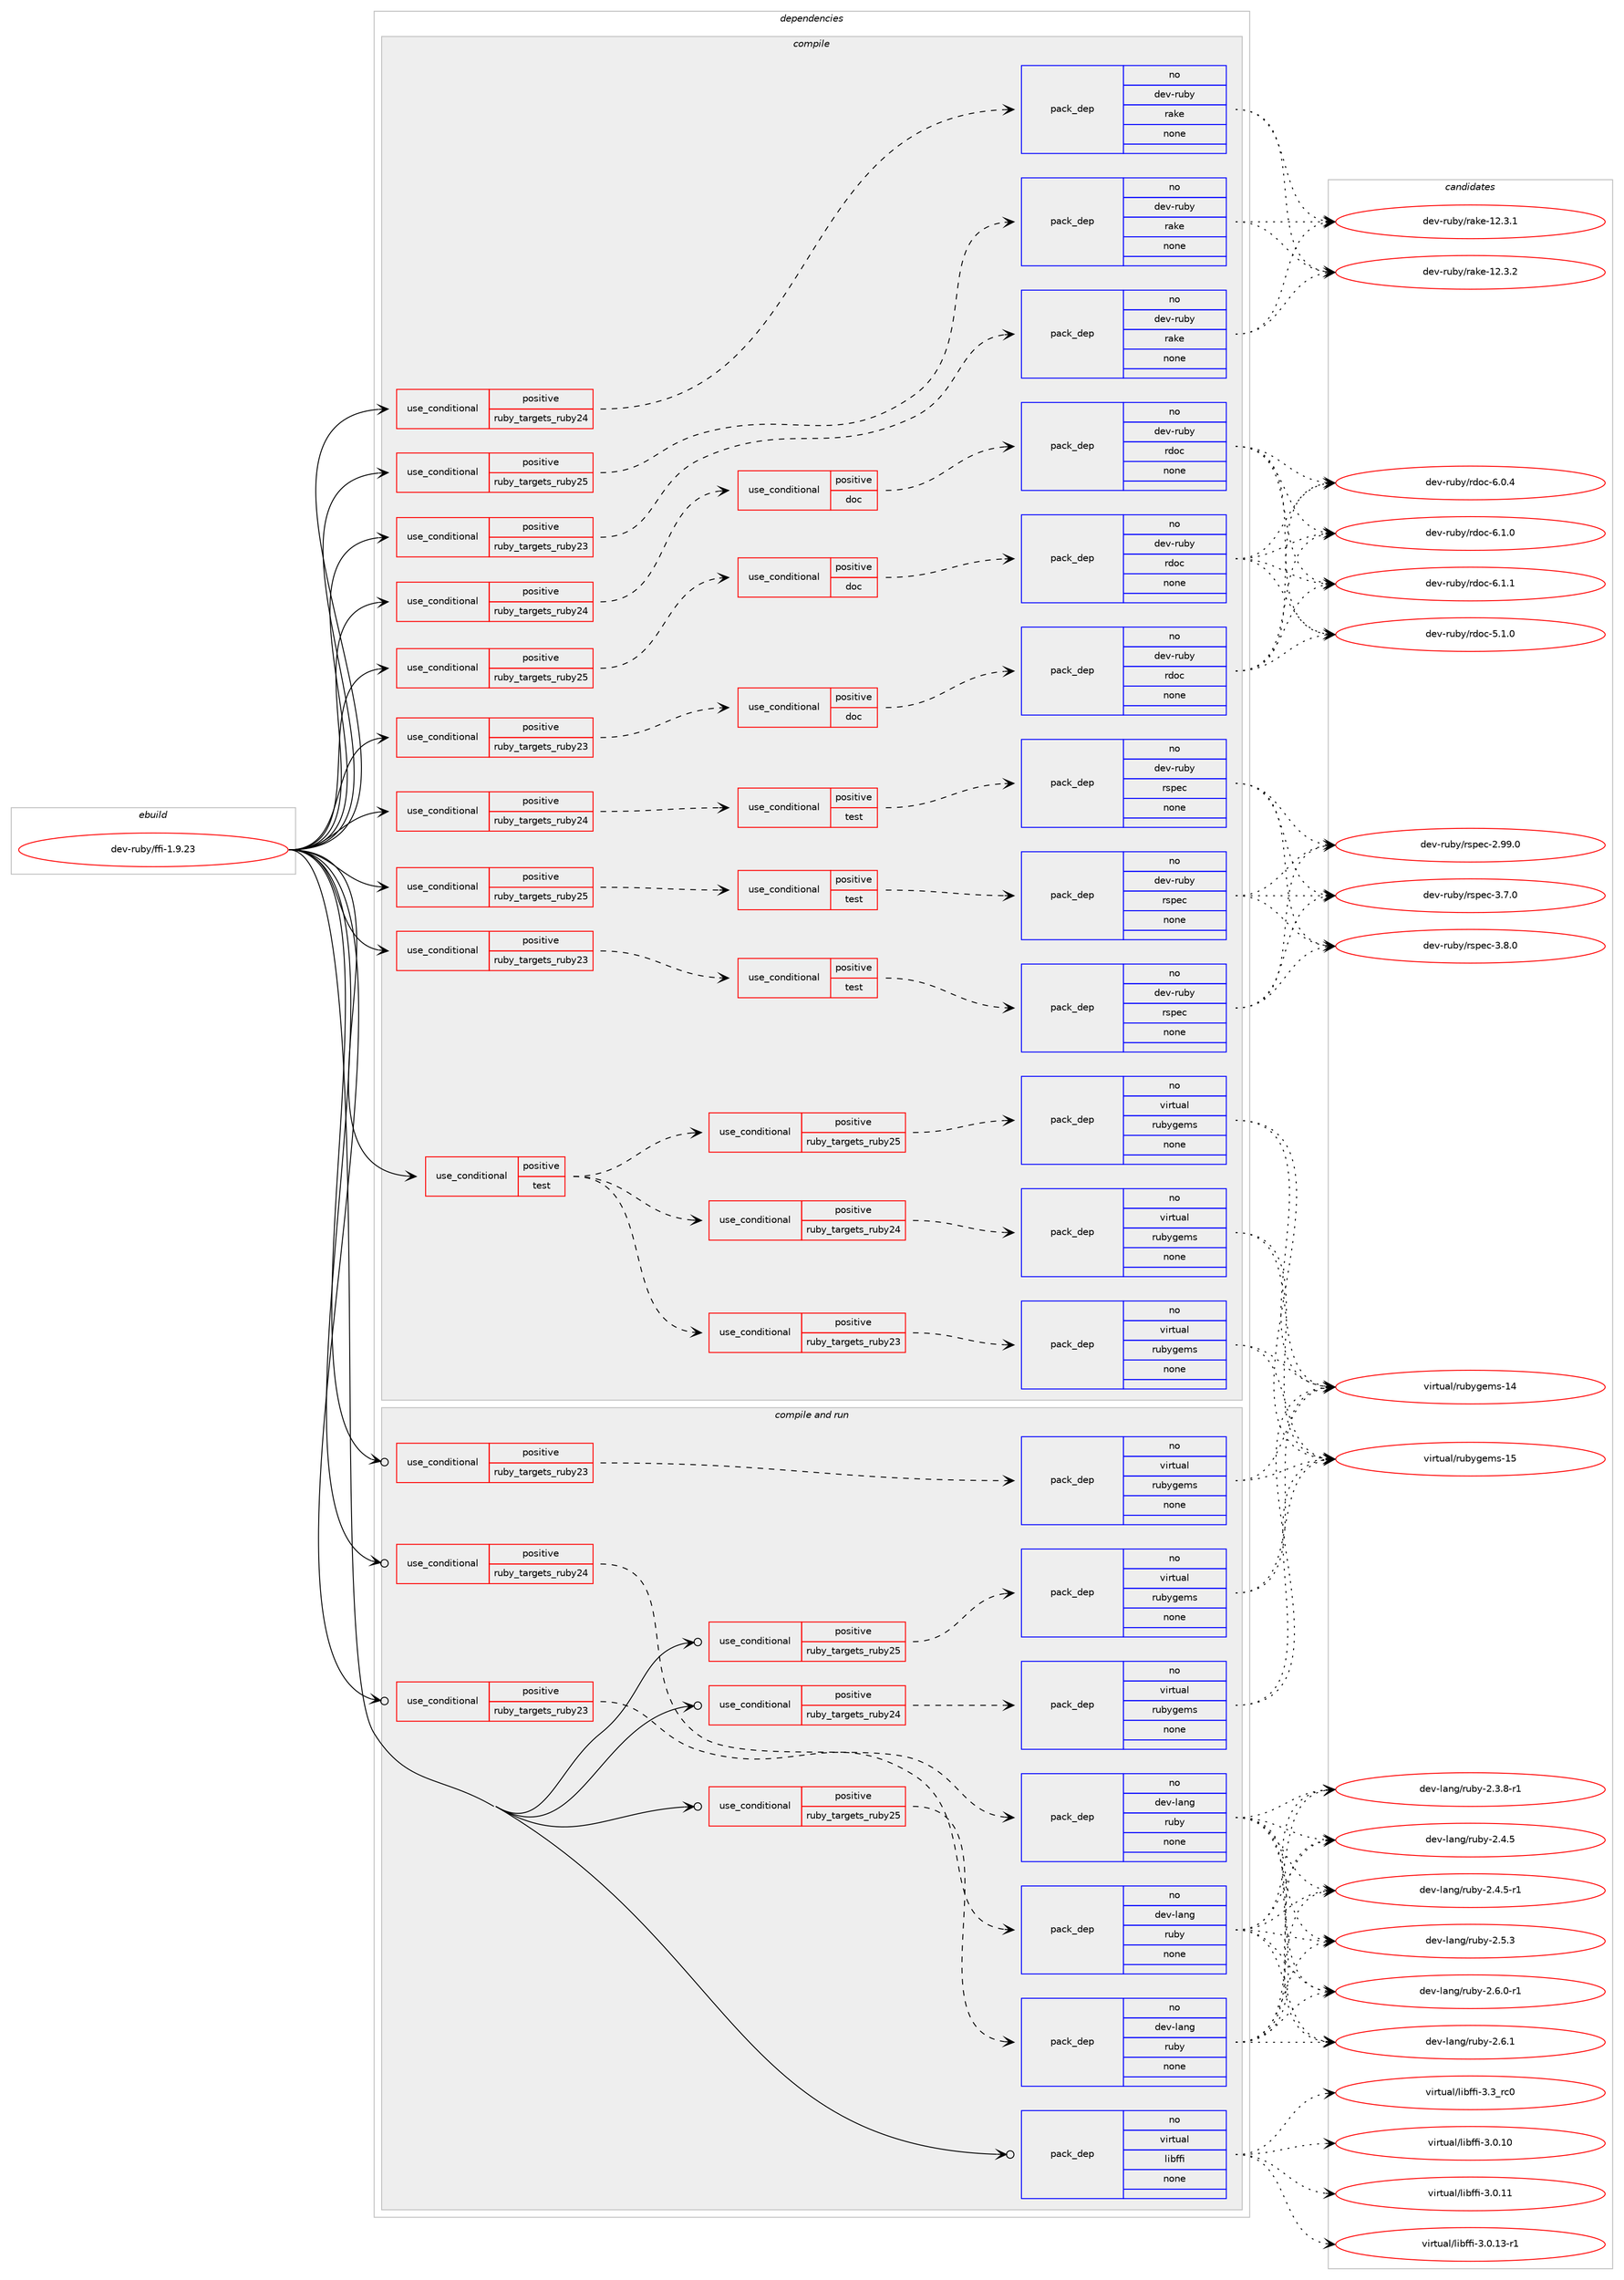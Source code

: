 digraph prolog {

# *************
# Graph options
# *************

newrank=true;
concentrate=true;
compound=true;
graph [rankdir=LR,fontname=Helvetica,fontsize=10,ranksep=1.5];#, ranksep=2.5, nodesep=0.2];
edge  [arrowhead=vee];
node  [fontname=Helvetica,fontsize=10];

# **********
# The ebuild
# **********

subgraph cluster_leftcol {
color=gray;
rank=same;
label=<<i>ebuild</i>>;
id [label="dev-ruby/ffi-1.9.23", color=red, width=4, href="../dev-ruby/ffi-1.9.23.svg"];
}

# ****************
# The dependencies
# ****************

subgraph cluster_midcol {
color=gray;
label=<<i>dependencies</i>>;
subgraph cluster_compile {
fillcolor="#eeeeee";
style=filled;
label=<<i>compile</i>>;
subgraph cond400277 {
dependency1494249 [label=<<TABLE BORDER="0" CELLBORDER="1" CELLSPACING="0" CELLPADDING="4"><TR><TD ROWSPAN="3" CELLPADDING="10">use_conditional</TD></TR><TR><TD>positive</TD></TR><TR><TD>ruby_targets_ruby23</TD></TR></TABLE>>, shape=none, color=red];
subgraph cond400278 {
dependency1494250 [label=<<TABLE BORDER="0" CELLBORDER="1" CELLSPACING="0" CELLPADDING="4"><TR><TD ROWSPAN="3" CELLPADDING="10">use_conditional</TD></TR><TR><TD>positive</TD></TR><TR><TD>doc</TD></TR></TABLE>>, shape=none, color=red];
subgraph pack1070527 {
dependency1494251 [label=<<TABLE BORDER="0" CELLBORDER="1" CELLSPACING="0" CELLPADDING="4" WIDTH="220"><TR><TD ROWSPAN="6" CELLPADDING="30">pack_dep</TD></TR><TR><TD WIDTH="110">no</TD></TR><TR><TD>dev-ruby</TD></TR><TR><TD>rdoc</TD></TR><TR><TD>none</TD></TR><TR><TD></TD></TR></TABLE>>, shape=none, color=blue];
}
dependency1494250:e -> dependency1494251:w [weight=20,style="dashed",arrowhead="vee"];
}
dependency1494249:e -> dependency1494250:w [weight=20,style="dashed",arrowhead="vee"];
}
id:e -> dependency1494249:w [weight=20,style="solid",arrowhead="vee"];
subgraph cond400279 {
dependency1494252 [label=<<TABLE BORDER="0" CELLBORDER="1" CELLSPACING="0" CELLPADDING="4"><TR><TD ROWSPAN="3" CELLPADDING="10">use_conditional</TD></TR><TR><TD>positive</TD></TR><TR><TD>ruby_targets_ruby23</TD></TR></TABLE>>, shape=none, color=red];
subgraph cond400280 {
dependency1494253 [label=<<TABLE BORDER="0" CELLBORDER="1" CELLSPACING="0" CELLPADDING="4"><TR><TD ROWSPAN="3" CELLPADDING="10">use_conditional</TD></TR><TR><TD>positive</TD></TR><TR><TD>test</TD></TR></TABLE>>, shape=none, color=red];
subgraph pack1070528 {
dependency1494254 [label=<<TABLE BORDER="0" CELLBORDER="1" CELLSPACING="0" CELLPADDING="4" WIDTH="220"><TR><TD ROWSPAN="6" CELLPADDING="30">pack_dep</TD></TR><TR><TD WIDTH="110">no</TD></TR><TR><TD>dev-ruby</TD></TR><TR><TD>rspec</TD></TR><TR><TD>none</TD></TR><TR><TD></TD></TR></TABLE>>, shape=none, color=blue];
}
dependency1494253:e -> dependency1494254:w [weight=20,style="dashed",arrowhead="vee"];
}
dependency1494252:e -> dependency1494253:w [weight=20,style="dashed",arrowhead="vee"];
}
id:e -> dependency1494252:w [weight=20,style="solid",arrowhead="vee"];
subgraph cond400281 {
dependency1494255 [label=<<TABLE BORDER="0" CELLBORDER="1" CELLSPACING="0" CELLPADDING="4"><TR><TD ROWSPAN="3" CELLPADDING="10">use_conditional</TD></TR><TR><TD>positive</TD></TR><TR><TD>ruby_targets_ruby23</TD></TR></TABLE>>, shape=none, color=red];
subgraph pack1070529 {
dependency1494256 [label=<<TABLE BORDER="0" CELLBORDER="1" CELLSPACING="0" CELLPADDING="4" WIDTH="220"><TR><TD ROWSPAN="6" CELLPADDING="30">pack_dep</TD></TR><TR><TD WIDTH="110">no</TD></TR><TR><TD>dev-ruby</TD></TR><TR><TD>rake</TD></TR><TR><TD>none</TD></TR><TR><TD></TD></TR></TABLE>>, shape=none, color=blue];
}
dependency1494255:e -> dependency1494256:w [weight=20,style="dashed",arrowhead="vee"];
}
id:e -> dependency1494255:w [weight=20,style="solid",arrowhead="vee"];
subgraph cond400282 {
dependency1494257 [label=<<TABLE BORDER="0" CELLBORDER="1" CELLSPACING="0" CELLPADDING="4"><TR><TD ROWSPAN="3" CELLPADDING="10">use_conditional</TD></TR><TR><TD>positive</TD></TR><TR><TD>ruby_targets_ruby24</TD></TR></TABLE>>, shape=none, color=red];
subgraph cond400283 {
dependency1494258 [label=<<TABLE BORDER="0" CELLBORDER="1" CELLSPACING="0" CELLPADDING="4"><TR><TD ROWSPAN="3" CELLPADDING="10">use_conditional</TD></TR><TR><TD>positive</TD></TR><TR><TD>doc</TD></TR></TABLE>>, shape=none, color=red];
subgraph pack1070530 {
dependency1494259 [label=<<TABLE BORDER="0" CELLBORDER="1" CELLSPACING="0" CELLPADDING="4" WIDTH="220"><TR><TD ROWSPAN="6" CELLPADDING="30">pack_dep</TD></TR><TR><TD WIDTH="110">no</TD></TR><TR><TD>dev-ruby</TD></TR><TR><TD>rdoc</TD></TR><TR><TD>none</TD></TR><TR><TD></TD></TR></TABLE>>, shape=none, color=blue];
}
dependency1494258:e -> dependency1494259:w [weight=20,style="dashed",arrowhead="vee"];
}
dependency1494257:e -> dependency1494258:w [weight=20,style="dashed",arrowhead="vee"];
}
id:e -> dependency1494257:w [weight=20,style="solid",arrowhead="vee"];
subgraph cond400284 {
dependency1494260 [label=<<TABLE BORDER="0" CELLBORDER="1" CELLSPACING="0" CELLPADDING="4"><TR><TD ROWSPAN="3" CELLPADDING="10">use_conditional</TD></TR><TR><TD>positive</TD></TR><TR><TD>ruby_targets_ruby24</TD></TR></TABLE>>, shape=none, color=red];
subgraph cond400285 {
dependency1494261 [label=<<TABLE BORDER="0" CELLBORDER="1" CELLSPACING="0" CELLPADDING="4"><TR><TD ROWSPAN="3" CELLPADDING="10">use_conditional</TD></TR><TR><TD>positive</TD></TR><TR><TD>test</TD></TR></TABLE>>, shape=none, color=red];
subgraph pack1070531 {
dependency1494262 [label=<<TABLE BORDER="0" CELLBORDER="1" CELLSPACING="0" CELLPADDING="4" WIDTH="220"><TR><TD ROWSPAN="6" CELLPADDING="30">pack_dep</TD></TR><TR><TD WIDTH="110">no</TD></TR><TR><TD>dev-ruby</TD></TR><TR><TD>rspec</TD></TR><TR><TD>none</TD></TR><TR><TD></TD></TR></TABLE>>, shape=none, color=blue];
}
dependency1494261:e -> dependency1494262:w [weight=20,style="dashed",arrowhead="vee"];
}
dependency1494260:e -> dependency1494261:w [weight=20,style="dashed",arrowhead="vee"];
}
id:e -> dependency1494260:w [weight=20,style="solid",arrowhead="vee"];
subgraph cond400286 {
dependency1494263 [label=<<TABLE BORDER="0" CELLBORDER="1" CELLSPACING="0" CELLPADDING="4"><TR><TD ROWSPAN="3" CELLPADDING="10">use_conditional</TD></TR><TR><TD>positive</TD></TR><TR><TD>ruby_targets_ruby24</TD></TR></TABLE>>, shape=none, color=red];
subgraph pack1070532 {
dependency1494264 [label=<<TABLE BORDER="0" CELLBORDER="1" CELLSPACING="0" CELLPADDING="4" WIDTH="220"><TR><TD ROWSPAN="6" CELLPADDING="30">pack_dep</TD></TR><TR><TD WIDTH="110">no</TD></TR><TR><TD>dev-ruby</TD></TR><TR><TD>rake</TD></TR><TR><TD>none</TD></TR><TR><TD></TD></TR></TABLE>>, shape=none, color=blue];
}
dependency1494263:e -> dependency1494264:w [weight=20,style="dashed",arrowhead="vee"];
}
id:e -> dependency1494263:w [weight=20,style="solid",arrowhead="vee"];
subgraph cond400287 {
dependency1494265 [label=<<TABLE BORDER="0" CELLBORDER="1" CELLSPACING="0" CELLPADDING="4"><TR><TD ROWSPAN="3" CELLPADDING="10">use_conditional</TD></TR><TR><TD>positive</TD></TR><TR><TD>ruby_targets_ruby25</TD></TR></TABLE>>, shape=none, color=red];
subgraph cond400288 {
dependency1494266 [label=<<TABLE BORDER="0" CELLBORDER="1" CELLSPACING="0" CELLPADDING="4"><TR><TD ROWSPAN="3" CELLPADDING="10">use_conditional</TD></TR><TR><TD>positive</TD></TR><TR><TD>doc</TD></TR></TABLE>>, shape=none, color=red];
subgraph pack1070533 {
dependency1494267 [label=<<TABLE BORDER="0" CELLBORDER="1" CELLSPACING="0" CELLPADDING="4" WIDTH="220"><TR><TD ROWSPAN="6" CELLPADDING="30">pack_dep</TD></TR><TR><TD WIDTH="110">no</TD></TR><TR><TD>dev-ruby</TD></TR><TR><TD>rdoc</TD></TR><TR><TD>none</TD></TR><TR><TD></TD></TR></TABLE>>, shape=none, color=blue];
}
dependency1494266:e -> dependency1494267:w [weight=20,style="dashed",arrowhead="vee"];
}
dependency1494265:e -> dependency1494266:w [weight=20,style="dashed",arrowhead="vee"];
}
id:e -> dependency1494265:w [weight=20,style="solid",arrowhead="vee"];
subgraph cond400289 {
dependency1494268 [label=<<TABLE BORDER="0" CELLBORDER="1" CELLSPACING="0" CELLPADDING="4"><TR><TD ROWSPAN="3" CELLPADDING="10">use_conditional</TD></TR><TR><TD>positive</TD></TR><TR><TD>ruby_targets_ruby25</TD></TR></TABLE>>, shape=none, color=red];
subgraph cond400290 {
dependency1494269 [label=<<TABLE BORDER="0" CELLBORDER="1" CELLSPACING="0" CELLPADDING="4"><TR><TD ROWSPAN="3" CELLPADDING="10">use_conditional</TD></TR><TR><TD>positive</TD></TR><TR><TD>test</TD></TR></TABLE>>, shape=none, color=red];
subgraph pack1070534 {
dependency1494270 [label=<<TABLE BORDER="0" CELLBORDER="1" CELLSPACING="0" CELLPADDING="4" WIDTH="220"><TR><TD ROWSPAN="6" CELLPADDING="30">pack_dep</TD></TR><TR><TD WIDTH="110">no</TD></TR><TR><TD>dev-ruby</TD></TR><TR><TD>rspec</TD></TR><TR><TD>none</TD></TR><TR><TD></TD></TR></TABLE>>, shape=none, color=blue];
}
dependency1494269:e -> dependency1494270:w [weight=20,style="dashed",arrowhead="vee"];
}
dependency1494268:e -> dependency1494269:w [weight=20,style="dashed",arrowhead="vee"];
}
id:e -> dependency1494268:w [weight=20,style="solid",arrowhead="vee"];
subgraph cond400291 {
dependency1494271 [label=<<TABLE BORDER="0" CELLBORDER="1" CELLSPACING="0" CELLPADDING="4"><TR><TD ROWSPAN="3" CELLPADDING="10">use_conditional</TD></TR><TR><TD>positive</TD></TR><TR><TD>ruby_targets_ruby25</TD></TR></TABLE>>, shape=none, color=red];
subgraph pack1070535 {
dependency1494272 [label=<<TABLE BORDER="0" CELLBORDER="1" CELLSPACING="0" CELLPADDING="4" WIDTH="220"><TR><TD ROWSPAN="6" CELLPADDING="30">pack_dep</TD></TR><TR><TD WIDTH="110">no</TD></TR><TR><TD>dev-ruby</TD></TR><TR><TD>rake</TD></TR><TR><TD>none</TD></TR><TR><TD></TD></TR></TABLE>>, shape=none, color=blue];
}
dependency1494271:e -> dependency1494272:w [weight=20,style="dashed",arrowhead="vee"];
}
id:e -> dependency1494271:w [weight=20,style="solid",arrowhead="vee"];
subgraph cond400292 {
dependency1494273 [label=<<TABLE BORDER="0" CELLBORDER="1" CELLSPACING="0" CELLPADDING="4"><TR><TD ROWSPAN="3" CELLPADDING="10">use_conditional</TD></TR><TR><TD>positive</TD></TR><TR><TD>test</TD></TR></TABLE>>, shape=none, color=red];
subgraph cond400293 {
dependency1494274 [label=<<TABLE BORDER="0" CELLBORDER="1" CELLSPACING="0" CELLPADDING="4"><TR><TD ROWSPAN="3" CELLPADDING="10">use_conditional</TD></TR><TR><TD>positive</TD></TR><TR><TD>ruby_targets_ruby23</TD></TR></TABLE>>, shape=none, color=red];
subgraph pack1070536 {
dependency1494275 [label=<<TABLE BORDER="0" CELLBORDER="1" CELLSPACING="0" CELLPADDING="4" WIDTH="220"><TR><TD ROWSPAN="6" CELLPADDING="30">pack_dep</TD></TR><TR><TD WIDTH="110">no</TD></TR><TR><TD>virtual</TD></TR><TR><TD>rubygems</TD></TR><TR><TD>none</TD></TR><TR><TD></TD></TR></TABLE>>, shape=none, color=blue];
}
dependency1494274:e -> dependency1494275:w [weight=20,style="dashed",arrowhead="vee"];
}
dependency1494273:e -> dependency1494274:w [weight=20,style="dashed",arrowhead="vee"];
subgraph cond400294 {
dependency1494276 [label=<<TABLE BORDER="0" CELLBORDER="1" CELLSPACING="0" CELLPADDING="4"><TR><TD ROWSPAN="3" CELLPADDING="10">use_conditional</TD></TR><TR><TD>positive</TD></TR><TR><TD>ruby_targets_ruby24</TD></TR></TABLE>>, shape=none, color=red];
subgraph pack1070537 {
dependency1494277 [label=<<TABLE BORDER="0" CELLBORDER="1" CELLSPACING="0" CELLPADDING="4" WIDTH="220"><TR><TD ROWSPAN="6" CELLPADDING="30">pack_dep</TD></TR><TR><TD WIDTH="110">no</TD></TR><TR><TD>virtual</TD></TR><TR><TD>rubygems</TD></TR><TR><TD>none</TD></TR><TR><TD></TD></TR></TABLE>>, shape=none, color=blue];
}
dependency1494276:e -> dependency1494277:w [weight=20,style="dashed",arrowhead="vee"];
}
dependency1494273:e -> dependency1494276:w [weight=20,style="dashed",arrowhead="vee"];
subgraph cond400295 {
dependency1494278 [label=<<TABLE BORDER="0" CELLBORDER="1" CELLSPACING="0" CELLPADDING="4"><TR><TD ROWSPAN="3" CELLPADDING="10">use_conditional</TD></TR><TR><TD>positive</TD></TR><TR><TD>ruby_targets_ruby25</TD></TR></TABLE>>, shape=none, color=red];
subgraph pack1070538 {
dependency1494279 [label=<<TABLE BORDER="0" CELLBORDER="1" CELLSPACING="0" CELLPADDING="4" WIDTH="220"><TR><TD ROWSPAN="6" CELLPADDING="30">pack_dep</TD></TR><TR><TD WIDTH="110">no</TD></TR><TR><TD>virtual</TD></TR><TR><TD>rubygems</TD></TR><TR><TD>none</TD></TR><TR><TD></TD></TR></TABLE>>, shape=none, color=blue];
}
dependency1494278:e -> dependency1494279:w [weight=20,style="dashed",arrowhead="vee"];
}
dependency1494273:e -> dependency1494278:w [weight=20,style="dashed",arrowhead="vee"];
}
id:e -> dependency1494273:w [weight=20,style="solid",arrowhead="vee"];
}
subgraph cluster_compileandrun {
fillcolor="#eeeeee";
style=filled;
label=<<i>compile and run</i>>;
subgraph cond400296 {
dependency1494280 [label=<<TABLE BORDER="0" CELLBORDER="1" CELLSPACING="0" CELLPADDING="4"><TR><TD ROWSPAN="3" CELLPADDING="10">use_conditional</TD></TR><TR><TD>positive</TD></TR><TR><TD>ruby_targets_ruby23</TD></TR></TABLE>>, shape=none, color=red];
subgraph pack1070539 {
dependency1494281 [label=<<TABLE BORDER="0" CELLBORDER="1" CELLSPACING="0" CELLPADDING="4" WIDTH="220"><TR><TD ROWSPAN="6" CELLPADDING="30">pack_dep</TD></TR><TR><TD WIDTH="110">no</TD></TR><TR><TD>dev-lang</TD></TR><TR><TD>ruby</TD></TR><TR><TD>none</TD></TR><TR><TD></TD></TR></TABLE>>, shape=none, color=blue];
}
dependency1494280:e -> dependency1494281:w [weight=20,style="dashed",arrowhead="vee"];
}
id:e -> dependency1494280:w [weight=20,style="solid",arrowhead="odotvee"];
subgraph cond400297 {
dependency1494282 [label=<<TABLE BORDER="0" CELLBORDER="1" CELLSPACING="0" CELLPADDING="4"><TR><TD ROWSPAN="3" CELLPADDING="10">use_conditional</TD></TR><TR><TD>positive</TD></TR><TR><TD>ruby_targets_ruby23</TD></TR></TABLE>>, shape=none, color=red];
subgraph pack1070540 {
dependency1494283 [label=<<TABLE BORDER="0" CELLBORDER="1" CELLSPACING="0" CELLPADDING="4" WIDTH="220"><TR><TD ROWSPAN="6" CELLPADDING="30">pack_dep</TD></TR><TR><TD WIDTH="110">no</TD></TR><TR><TD>virtual</TD></TR><TR><TD>rubygems</TD></TR><TR><TD>none</TD></TR><TR><TD></TD></TR></TABLE>>, shape=none, color=blue];
}
dependency1494282:e -> dependency1494283:w [weight=20,style="dashed",arrowhead="vee"];
}
id:e -> dependency1494282:w [weight=20,style="solid",arrowhead="odotvee"];
subgraph cond400298 {
dependency1494284 [label=<<TABLE BORDER="0" CELLBORDER="1" CELLSPACING="0" CELLPADDING="4"><TR><TD ROWSPAN="3" CELLPADDING="10">use_conditional</TD></TR><TR><TD>positive</TD></TR><TR><TD>ruby_targets_ruby24</TD></TR></TABLE>>, shape=none, color=red];
subgraph pack1070541 {
dependency1494285 [label=<<TABLE BORDER="0" CELLBORDER="1" CELLSPACING="0" CELLPADDING="4" WIDTH="220"><TR><TD ROWSPAN="6" CELLPADDING="30">pack_dep</TD></TR><TR><TD WIDTH="110">no</TD></TR><TR><TD>dev-lang</TD></TR><TR><TD>ruby</TD></TR><TR><TD>none</TD></TR><TR><TD></TD></TR></TABLE>>, shape=none, color=blue];
}
dependency1494284:e -> dependency1494285:w [weight=20,style="dashed",arrowhead="vee"];
}
id:e -> dependency1494284:w [weight=20,style="solid",arrowhead="odotvee"];
subgraph cond400299 {
dependency1494286 [label=<<TABLE BORDER="0" CELLBORDER="1" CELLSPACING="0" CELLPADDING="4"><TR><TD ROWSPAN="3" CELLPADDING="10">use_conditional</TD></TR><TR><TD>positive</TD></TR><TR><TD>ruby_targets_ruby24</TD></TR></TABLE>>, shape=none, color=red];
subgraph pack1070542 {
dependency1494287 [label=<<TABLE BORDER="0" CELLBORDER="1" CELLSPACING="0" CELLPADDING="4" WIDTH="220"><TR><TD ROWSPAN="6" CELLPADDING="30">pack_dep</TD></TR><TR><TD WIDTH="110">no</TD></TR><TR><TD>virtual</TD></TR><TR><TD>rubygems</TD></TR><TR><TD>none</TD></TR><TR><TD></TD></TR></TABLE>>, shape=none, color=blue];
}
dependency1494286:e -> dependency1494287:w [weight=20,style="dashed",arrowhead="vee"];
}
id:e -> dependency1494286:w [weight=20,style="solid",arrowhead="odotvee"];
subgraph cond400300 {
dependency1494288 [label=<<TABLE BORDER="0" CELLBORDER="1" CELLSPACING="0" CELLPADDING="4"><TR><TD ROWSPAN="3" CELLPADDING="10">use_conditional</TD></TR><TR><TD>positive</TD></TR><TR><TD>ruby_targets_ruby25</TD></TR></TABLE>>, shape=none, color=red];
subgraph pack1070543 {
dependency1494289 [label=<<TABLE BORDER="0" CELLBORDER="1" CELLSPACING="0" CELLPADDING="4" WIDTH="220"><TR><TD ROWSPAN="6" CELLPADDING="30">pack_dep</TD></TR><TR><TD WIDTH="110">no</TD></TR><TR><TD>dev-lang</TD></TR><TR><TD>ruby</TD></TR><TR><TD>none</TD></TR><TR><TD></TD></TR></TABLE>>, shape=none, color=blue];
}
dependency1494288:e -> dependency1494289:w [weight=20,style="dashed",arrowhead="vee"];
}
id:e -> dependency1494288:w [weight=20,style="solid",arrowhead="odotvee"];
subgraph cond400301 {
dependency1494290 [label=<<TABLE BORDER="0" CELLBORDER="1" CELLSPACING="0" CELLPADDING="4"><TR><TD ROWSPAN="3" CELLPADDING="10">use_conditional</TD></TR><TR><TD>positive</TD></TR><TR><TD>ruby_targets_ruby25</TD></TR></TABLE>>, shape=none, color=red];
subgraph pack1070544 {
dependency1494291 [label=<<TABLE BORDER="0" CELLBORDER="1" CELLSPACING="0" CELLPADDING="4" WIDTH="220"><TR><TD ROWSPAN="6" CELLPADDING="30">pack_dep</TD></TR><TR><TD WIDTH="110">no</TD></TR><TR><TD>virtual</TD></TR><TR><TD>rubygems</TD></TR><TR><TD>none</TD></TR><TR><TD></TD></TR></TABLE>>, shape=none, color=blue];
}
dependency1494290:e -> dependency1494291:w [weight=20,style="dashed",arrowhead="vee"];
}
id:e -> dependency1494290:w [weight=20,style="solid",arrowhead="odotvee"];
subgraph pack1070545 {
dependency1494292 [label=<<TABLE BORDER="0" CELLBORDER="1" CELLSPACING="0" CELLPADDING="4" WIDTH="220"><TR><TD ROWSPAN="6" CELLPADDING="30">pack_dep</TD></TR><TR><TD WIDTH="110">no</TD></TR><TR><TD>virtual</TD></TR><TR><TD>libffi</TD></TR><TR><TD>none</TD></TR><TR><TD></TD></TR></TABLE>>, shape=none, color=blue];
}
id:e -> dependency1494292:w [weight=20,style="solid",arrowhead="odotvee"];
}
subgraph cluster_run {
fillcolor="#eeeeee";
style=filled;
label=<<i>run</i>>;
}
}

# **************
# The candidates
# **************

subgraph cluster_choices {
rank=same;
color=gray;
label=<<i>candidates</i>>;

subgraph choice1070527 {
color=black;
nodesep=1;
choice10010111845114117981214711410011199455346494648 [label="dev-ruby/rdoc-5.1.0", color=red, width=4,href="../dev-ruby/rdoc-5.1.0.svg"];
choice10010111845114117981214711410011199455446484652 [label="dev-ruby/rdoc-6.0.4", color=red, width=4,href="../dev-ruby/rdoc-6.0.4.svg"];
choice10010111845114117981214711410011199455446494648 [label="dev-ruby/rdoc-6.1.0", color=red, width=4,href="../dev-ruby/rdoc-6.1.0.svg"];
choice10010111845114117981214711410011199455446494649 [label="dev-ruby/rdoc-6.1.1", color=red, width=4,href="../dev-ruby/rdoc-6.1.1.svg"];
dependency1494251:e -> choice10010111845114117981214711410011199455346494648:w [style=dotted,weight="100"];
dependency1494251:e -> choice10010111845114117981214711410011199455446484652:w [style=dotted,weight="100"];
dependency1494251:e -> choice10010111845114117981214711410011199455446494648:w [style=dotted,weight="100"];
dependency1494251:e -> choice10010111845114117981214711410011199455446494649:w [style=dotted,weight="100"];
}
subgraph choice1070528 {
color=black;
nodesep=1;
choice1001011184511411798121471141151121019945504657574648 [label="dev-ruby/rspec-2.99.0", color=red, width=4,href="../dev-ruby/rspec-2.99.0.svg"];
choice10010111845114117981214711411511210199455146554648 [label="dev-ruby/rspec-3.7.0", color=red, width=4,href="../dev-ruby/rspec-3.7.0.svg"];
choice10010111845114117981214711411511210199455146564648 [label="dev-ruby/rspec-3.8.0", color=red, width=4,href="../dev-ruby/rspec-3.8.0.svg"];
dependency1494254:e -> choice1001011184511411798121471141151121019945504657574648:w [style=dotted,weight="100"];
dependency1494254:e -> choice10010111845114117981214711411511210199455146554648:w [style=dotted,weight="100"];
dependency1494254:e -> choice10010111845114117981214711411511210199455146564648:w [style=dotted,weight="100"];
}
subgraph choice1070529 {
color=black;
nodesep=1;
choice1001011184511411798121471149710710145495046514649 [label="dev-ruby/rake-12.3.1", color=red, width=4,href="../dev-ruby/rake-12.3.1.svg"];
choice1001011184511411798121471149710710145495046514650 [label="dev-ruby/rake-12.3.2", color=red, width=4,href="../dev-ruby/rake-12.3.2.svg"];
dependency1494256:e -> choice1001011184511411798121471149710710145495046514649:w [style=dotted,weight="100"];
dependency1494256:e -> choice1001011184511411798121471149710710145495046514650:w [style=dotted,weight="100"];
}
subgraph choice1070530 {
color=black;
nodesep=1;
choice10010111845114117981214711410011199455346494648 [label="dev-ruby/rdoc-5.1.0", color=red, width=4,href="../dev-ruby/rdoc-5.1.0.svg"];
choice10010111845114117981214711410011199455446484652 [label="dev-ruby/rdoc-6.0.4", color=red, width=4,href="../dev-ruby/rdoc-6.0.4.svg"];
choice10010111845114117981214711410011199455446494648 [label="dev-ruby/rdoc-6.1.0", color=red, width=4,href="../dev-ruby/rdoc-6.1.0.svg"];
choice10010111845114117981214711410011199455446494649 [label="dev-ruby/rdoc-6.1.1", color=red, width=4,href="../dev-ruby/rdoc-6.1.1.svg"];
dependency1494259:e -> choice10010111845114117981214711410011199455346494648:w [style=dotted,weight="100"];
dependency1494259:e -> choice10010111845114117981214711410011199455446484652:w [style=dotted,weight="100"];
dependency1494259:e -> choice10010111845114117981214711410011199455446494648:w [style=dotted,weight="100"];
dependency1494259:e -> choice10010111845114117981214711410011199455446494649:w [style=dotted,weight="100"];
}
subgraph choice1070531 {
color=black;
nodesep=1;
choice1001011184511411798121471141151121019945504657574648 [label="dev-ruby/rspec-2.99.0", color=red, width=4,href="../dev-ruby/rspec-2.99.0.svg"];
choice10010111845114117981214711411511210199455146554648 [label="dev-ruby/rspec-3.7.0", color=red, width=4,href="../dev-ruby/rspec-3.7.0.svg"];
choice10010111845114117981214711411511210199455146564648 [label="dev-ruby/rspec-3.8.0", color=red, width=4,href="../dev-ruby/rspec-3.8.0.svg"];
dependency1494262:e -> choice1001011184511411798121471141151121019945504657574648:w [style=dotted,weight="100"];
dependency1494262:e -> choice10010111845114117981214711411511210199455146554648:w [style=dotted,weight="100"];
dependency1494262:e -> choice10010111845114117981214711411511210199455146564648:w [style=dotted,weight="100"];
}
subgraph choice1070532 {
color=black;
nodesep=1;
choice1001011184511411798121471149710710145495046514649 [label="dev-ruby/rake-12.3.1", color=red, width=4,href="../dev-ruby/rake-12.3.1.svg"];
choice1001011184511411798121471149710710145495046514650 [label="dev-ruby/rake-12.3.2", color=red, width=4,href="../dev-ruby/rake-12.3.2.svg"];
dependency1494264:e -> choice1001011184511411798121471149710710145495046514649:w [style=dotted,weight="100"];
dependency1494264:e -> choice1001011184511411798121471149710710145495046514650:w [style=dotted,weight="100"];
}
subgraph choice1070533 {
color=black;
nodesep=1;
choice10010111845114117981214711410011199455346494648 [label="dev-ruby/rdoc-5.1.0", color=red, width=4,href="../dev-ruby/rdoc-5.1.0.svg"];
choice10010111845114117981214711410011199455446484652 [label="dev-ruby/rdoc-6.0.4", color=red, width=4,href="../dev-ruby/rdoc-6.0.4.svg"];
choice10010111845114117981214711410011199455446494648 [label="dev-ruby/rdoc-6.1.0", color=red, width=4,href="../dev-ruby/rdoc-6.1.0.svg"];
choice10010111845114117981214711410011199455446494649 [label="dev-ruby/rdoc-6.1.1", color=red, width=4,href="../dev-ruby/rdoc-6.1.1.svg"];
dependency1494267:e -> choice10010111845114117981214711410011199455346494648:w [style=dotted,weight="100"];
dependency1494267:e -> choice10010111845114117981214711410011199455446484652:w [style=dotted,weight="100"];
dependency1494267:e -> choice10010111845114117981214711410011199455446494648:w [style=dotted,weight="100"];
dependency1494267:e -> choice10010111845114117981214711410011199455446494649:w [style=dotted,weight="100"];
}
subgraph choice1070534 {
color=black;
nodesep=1;
choice1001011184511411798121471141151121019945504657574648 [label="dev-ruby/rspec-2.99.0", color=red, width=4,href="../dev-ruby/rspec-2.99.0.svg"];
choice10010111845114117981214711411511210199455146554648 [label="dev-ruby/rspec-3.7.0", color=red, width=4,href="../dev-ruby/rspec-3.7.0.svg"];
choice10010111845114117981214711411511210199455146564648 [label="dev-ruby/rspec-3.8.0", color=red, width=4,href="../dev-ruby/rspec-3.8.0.svg"];
dependency1494270:e -> choice1001011184511411798121471141151121019945504657574648:w [style=dotted,weight="100"];
dependency1494270:e -> choice10010111845114117981214711411511210199455146554648:w [style=dotted,weight="100"];
dependency1494270:e -> choice10010111845114117981214711411511210199455146564648:w [style=dotted,weight="100"];
}
subgraph choice1070535 {
color=black;
nodesep=1;
choice1001011184511411798121471149710710145495046514649 [label="dev-ruby/rake-12.3.1", color=red, width=4,href="../dev-ruby/rake-12.3.1.svg"];
choice1001011184511411798121471149710710145495046514650 [label="dev-ruby/rake-12.3.2", color=red, width=4,href="../dev-ruby/rake-12.3.2.svg"];
dependency1494272:e -> choice1001011184511411798121471149710710145495046514649:w [style=dotted,weight="100"];
dependency1494272:e -> choice1001011184511411798121471149710710145495046514650:w [style=dotted,weight="100"];
}
subgraph choice1070536 {
color=black;
nodesep=1;
choice118105114116117971084711411798121103101109115454952 [label="virtual/rubygems-14", color=red, width=4,href="../virtual/rubygems-14.svg"];
choice118105114116117971084711411798121103101109115454953 [label="virtual/rubygems-15", color=red, width=4,href="../virtual/rubygems-15.svg"];
dependency1494275:e -> choice118105114116117971084711411798121103101109115454952:w [style=dotted,weight="100"];
dependency1494275:e -> choice118105114116117971084711411798121103101109115454953:w [style=dotted,weight="100"];
}
subgraph choice1070537 {
color=black;
nodesep=1;
choice118105114116117971084711411798121103101109115454952 [label="virtual/rubygems-14", color=red, width=4,href="../virtual/rubygems-14.svg"];
choice118105114116117971084711411798121103101109115454953 [label="virtual/rubygems-15", color=red, width=4,href="../virtual/rubygems-15.svg"];
dependency1494277:e -> choice118105114116117971084711411798121103101109115454952:w [style=dotted,weight="100"];
dependency1494277:e -> choice118105114116117971084711411798121103101109115454953:w [style=dotted,weight="100"];
}
subgraph choice1070538 {
color=black;
nodesep=1;
choice118105114116117971084711411798121103101109115454952 [label="virtual/rubygems-14", color=red, width=4,href="../virtual/rubygems-14.svg"];
choice118105114116117971084711411798121103101109115454953 [label="virtual/rubygems-15", color=red, width=4,href="../virtual/rubygems-15.svg"];
dependency1494279:e -> choice118105114116117971084711411798121103101109115454952:w [style=dotted,weight="100"];
dependency1494279:e -> choice118105114116117971084711411798121103101109115454953:w [style=dotted,weight="100"];
}
subgraph choice1070539 {
color=black;
nodesep=1;
choice100101118451089711010347114117981214550465146564511449 [label="dev-lang/ruby-2.3.8-r1", color=red, width=4,href="../dev-lang/ruby-2.3.8-r1.svg"];
choice10010111845108971101034711411798121455046524653 [label="dev-lang/ruby-2.4.5", color=red, width=4,href="../dev-lang/ruby-2.4.5.svg"];
choice100101118451089711010347114117981214550465246534511449 [label="dev-lang/ruby-2.4.5-r1", color=red, width=4,href="../dev-lang/ruby-2.4.5-r1.svg"];
choice10010111845108971101034711411798121455046534651 [label="dev-lang/ruby-2.5.3", color=red, width=4,href="../dev-lang/ruby-2.5.3.svg"];
choice100101118451089711010347114117981214550465446484511449 [label="dev-lang/ruby-2.6.0-r1", color=red, width=4,href="../dev-lang/ruby-2.6.0-r1.svg"];
choice10010111845108971101034711411798121455046544649 [label="dev-lang/ruby-2.6.1", color=red, width=4,href="../dev-lang/ruby-2.6.1.svg"];
dependency1494281:e -> choice100101118451089711010347114117981214550465146564511449:w [style=dotted,weight="100"];
dependency1494281:e -> choice10010111845108971101034711411798121455046524653:w [style=dotted,weight="100"];
dependency1494281:e -> choice100101118451089711010347114117981214550465246534511449:w [style=dotted,weight="100"];
dependency1494281:e -> choice10010111845108971101034711411798121455046534651:w [style=dotted,weight="100"];
dependency1494281:e -> choice100101118451089711010347114117981214550465446484511449:w [style=dotted,weight="100"];
dependency1494281:e -> choice10010111845108971101034711411798121455046544649:w [style=dotted,weight="100"];
}
subgraph choice1070540 {
color=black;
nodesep=1;
choice118105114116117971084711411798121103101109115454952 [label="virtual/rubygems-14", color=red, width=4,href="../virtual/rubygems-14.svg"];
choice118105114116117971084711411798121103101109115454953 [label="virtual/rubygems-15", color=red, width=4,href="../virtual/rubygems-15.svg"];
dependency1494283:e -> choice118105114116117971084711411798121103101109115454952:w [style=dotted,weight="100"];
dependency1494283:e -> choice118105114116117971084711411798121103101109115454953:w [style=dotted,weight="100"];
}
subgraph choice1070541 {
color=black;
nodesep=1;
choice100101118451089711010347114117981214550465146564511449 [label="dev-lang/ruby-2.3.8-r1", color=red, width=4,href="../dev-lang/ruby-2.3.8-r1.svg"];
choice10010111845108971101034711411798121455046524653 [label="dev-lang/ruby-2.4.5", color=red, width=4,href="../dev-lang/ruby-2.4.5.svg"];
choice100101118451089711010347114117981214550465246534511449 [label="dev-lang/ruby-2.4.5-r1", color=red, width=4,href="../dev-lang/ruby-2.4.5-r1.svg"];
choice10010111845108971101034711411798121455046534651 [label="dev-lang/ruby-2.5.3", color=red, width=4,href="../dev-lang/ruby-2.5.3.svg"];
choice100101118451089711010347114117981214550465446484511449 [label="dev-lang/ruby-2.6.0-r1", color=red, width=4,href="../dev-lang/ruby-2.6.0-r1.svg"];
choice10010111845108971101034711411798121455046544649 [label="dev-lang/ruby-2.6.1", color=red, width=4,href="../dev-lang/ruby-2.6.1.svg"];
dependency1494285:e -> choice100101118451089711010347114117981214550465146564511449:w [style=dotted,weight="100"];
dependency1494285:e -> choice10010111845108971101034711411798121455046524653:w [style=dotted,weight="100"];
dependency1494285:e -> choice100101118451089711010347114117981214550465246534511449:w [style=dotted,weight="100"];
dependency1494285:e -> choice10010111845108971101034711411798121455046534651:w [style=dotted,weight="100"];
dependency1494285:e -> choice100101118451089711010347114117981214550465446484511449:w [style=dotted,weight="100"];
dependency1494285:e -> choice10010111845108971101034711411798121455046544649:w [style=dotted,weight="100"];
}
subgraph choice1070542 {
color=black;
nodesep=1;
choice118105114116117971084711411798121103101109115454952 [label="virtual/rubygems-14", color=red, width=4,href="../virtual/rubygems-14.svg"];
choice118105114116117971084711411798121103101109115454953 [label="virtual/rubygems-15", color=red, width=4,href="../virtual/rubygems-15.svg"];
dependency1494287:e -> choice118105114116117971084711411798121103101109115454952:w [style=dotted,weight="100"];
dependency1494287:e -> choice118105114116117971084711411798121103101109115454953:w [style=dotted,weight="100"];
}
subgraph choice1070543 {
color=black;
nodesep=1;
choice100101118451089711010347114117981214550465146564511449 [label="dev-lang/ruby-2.3.8-r1", color=red, width=4,href="../dev-lang/ruby-2.3.8-r1.svg"];
choice10010111845108971101034711411798121455046524653 [label="dev-lang/ruby-2.4.5", color=red, width=4,href="../dev-lang/ruby-2.4.5.svg"];
choice100101118451089711010347114117981214550465246534511449 [label="dev-lang/ruby-2.4.5-r1", color=red, width=4,href="../dev-lang/ruby-2.4.5-r1.svg"];
choice10010111845108971101034711411798121455046534651 [label="dev-lang/ruby-2.5.3", color=red, width=4,href="../dev-lang/ruby-2.5.3.svg"];
choice100101118451089711010347114117981214550465446484511449 [label="dev-lang/ruby-2.6.0-r1", color=red, width=4,href="../dev-lang/ruby-2.6.0-r1.svg"];
choice10010111845108971101034711411798121455046544649 [label="dev-lang/ruby-2.6.1", color=red, width=4,href="../dev-lang/ruby-2.6.1.svg"];
dependency1494289:e -> choice100101118451089711010347114117981214550465146564511449:w [style=dotted,weight="100"];
dependency1494289:e -> choice10010111845108971101034711411798121455046524653:w [style=dotted,weight="100"];
dependency1494289:e -> choice100101118451089711010347114117981214550465246534511449:w [style=dotted,weight="100"];
dependency1494289:e -> choice10010111845108971101034711411798121455046534651:w [style=dotted,weight="100"];
dependency1494289:e -> choice100101118451089711010347114117981214550465446484511449:w [style=dotted,weight="100"];
dependency1494289:e -> choice10010111845108971101034711411798121455046544649:w [style=dotted,weight="100"];
}
subgraph choice1070544 {
color=black;
nodesep=1;
choice118105114116117971084711411798121103101109115454952 [label="virtual/rubygems-14", color=red, width=4,href="../virtual/rubygems-14.svg"];
choice118105114116117971084711411798121103101109115454953 [label="virtual/rubygems-15", color=red, width=4,href="../virtual/rubygems-15.svg"];
dependency1494291:e -> choice118105114116117971084711411798121103101109115454952:w [style=dotted,weight="100"];
dependency1494291:e -> choice118105114116117971084711411798121103101109115454953:w [style=dotted,weight="100"];
}
subgraph choice1070545 {
color=black;
nodesep=1;
choice11810511411611797108471081059810210210545514648464948 [label="virtual/libffi-3.0.10", color=red, width=4,href="../virtual/libffi-3.0.10.svg"];
choice11810511411611797108471081059810210210545514648464949 [label="virtual/libffi-3.0.11", color=red, width=4,href="../virtual/libffi-3.0.11.svg"];
choice118105114116117971084710810598102102105455146484649514511449 [label="virtual/libffi-3.0.13-r1", color=red, width=4,href="../virtual/libffi-3.0.13-r1.svg"];
choice11810511411611797108471081059810210210545514651951149948 [label="virtual/libffi-3.3_rc0", color=red, width=4,href="../virtual/libffi-3.3_rc0.svg"];
dependency1494292:e -> choice11810511411611797108471081059810210210545514648464948:w [style=dotted,weight="100"];
dependency1494292:e -> choice11810511411611797108471081059810210210545514648464949:w [style=dotted,weight="100"];
dependency1494292:e -> choice118105114116117971084710810598102102105455146484649514511449:w [style=dotted,weight="100"];
dependency1494292:e -> choice11810511411611797108471081059810210210545514651951149948:w [style=dotted,weight="100"];
}
}

}
